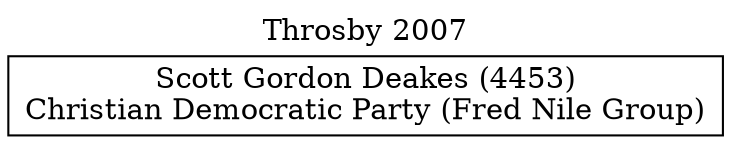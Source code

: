 // House preference flow
digraph "Scott Gordon Deakes (4453)_Throsby_2007" {
	graph [label="Throsby 2007" labelloc=t mclimit=10]
	node [shape=box]
	"Scott Gordon Deakes (4453)" [label="Scott Gordon Deakes (4453)
Christian Democratic Party (Fred Nile Group)"]
}
